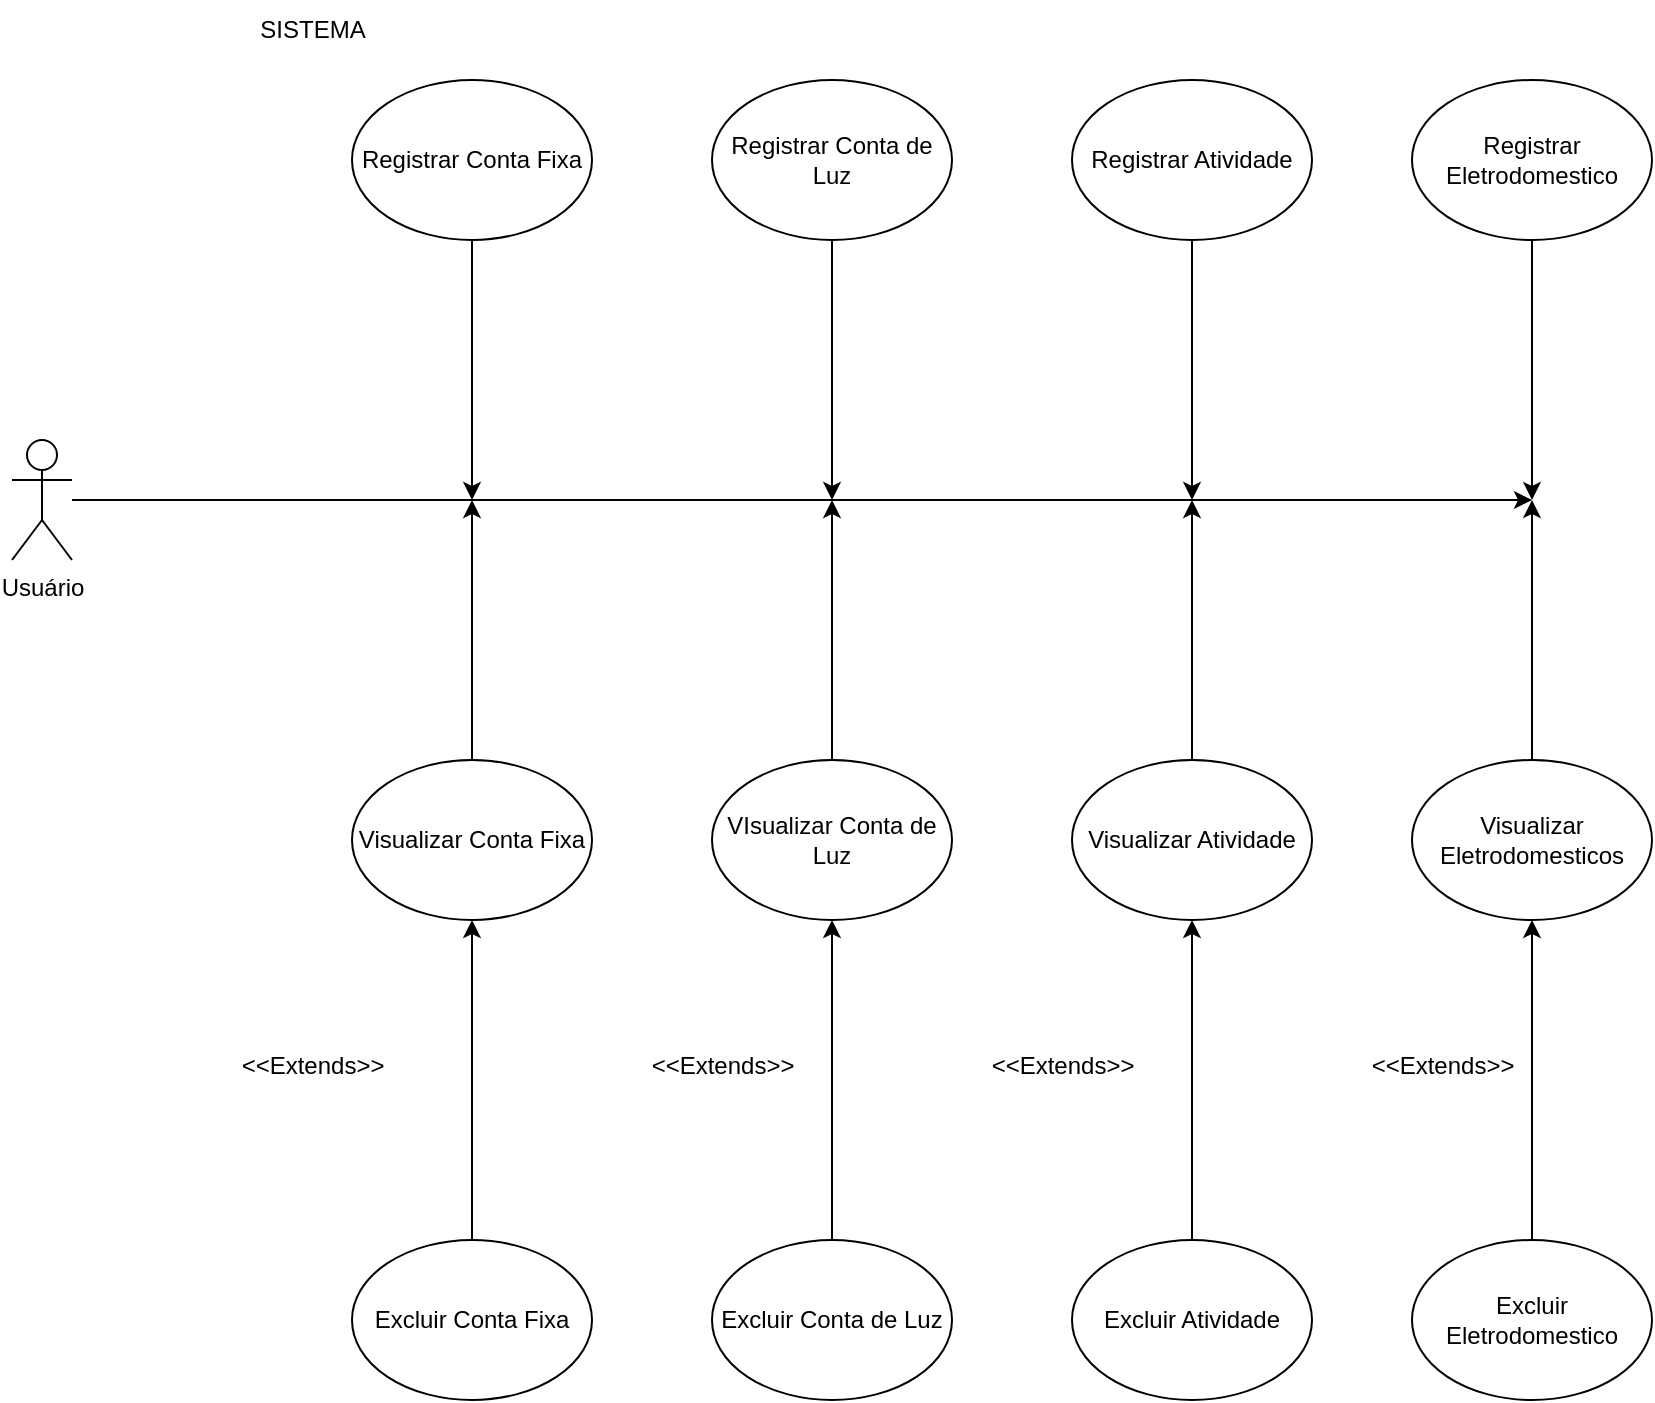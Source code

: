 <mxfile version="27.1.6">
  <diagram name="Página-1" id="IB4gVle37IoOwXzvRLLg">
    <mxGraphModel dx="1499" dy="877" grid="1" gridSize="10" guides="1" tooltips="1" connect="1" arrows="1" fold="1" page="1" pageScale="1" pageWidth="827" pageHeight="1169" math="0" shadow="0">
      <root>
        <mxCell id="0" />
        <mxCell id="1" parent="0" />
        <mxCell id="c109CTfIGcGdjj3_6lyX-13" style="edgeStyle=orthogonalEdgeStyle;rounded=0;orthogonalLoop=1;jettySize=auto;html=1;" edge="1" parent="1" source="c109CTfIGcGdjj3_6lyX-1">
          <mxGeometry relative="1" as="geometry">
            <mxPoint x="830" y="300" as="targetPoint" />
          </mxGeometry>
        </mxCell>
        <mxCell id="c109CTfIGcGdjj3_6lyX-1" value="Usuário" style="shape=umlActor;verticalLabelPosition=bottom;verticalAlign=top;html=1;labelBackgroundColor=none;" vertex="1" parent="1">
          <mxGeometry x="70" y="270" width="30" height="60" as="geometry" />
        </mxCell>
        <mxCell id="c109CTfIGcGdjj3_6lyX-15" style="edgeStyle=orthogonalEdgeStyle;rounded=0;orthogonalLoop=1;jettySize=auto;html=1;" edge="1" parent="1" source="c109CTfIGcGdjj3_6lyX-3">
          <mxGeometry relative="1" as="geometry">
            <mxPoint x="300" y="300" as="targetPoint" />
          </mxGeometry>
        </mxCell>
        <mxCell id="c109CTfIGcGdjj3_6lyX-3" value="Registrar Conta Fixa" style="ellipse;whiteSpace=wrap;html=1;" vertex="1" parent="1">
          <mxGeometry x="240" y="90" width="120" height="80" as="geometry" />
        </mxCell>
        <mxCell id="c109CTfIGcGdjj3_6lyX-4" value="SISTEMA" style="text;html=1;align=center;verticalAlign=middle;resizable=0;points=[];autosize=1;strokeColor=none;fillColor=none;labelBackgroundColor=none;" vertex="1" parent="1">
          <mxGeometry x="180" y="50" width="80" height="30" as="geometry" />
        </mxCell>
        <mxCell id="c109CTfIGcGdjj3_6lyX-18" style="edgeStyle=orthogonalEdgeStyle;rounded=0;orthogonalLoop=1;jettySize=auto;html=1;" edge="1" parent="1" source="c109CTfIGcGdjj3_6lyX-6">
          <mxGeometry relative="1" as="geometry">
            <mxPoint x="480" y="300" as="targetPoint" />
          </mxGeometry>
        </mxCell>
        <mxCell id="c109CTfIGcGdjj3_6lyX-6" value="Registrar Conta de Luz" style="ellipse;whiteSpace=wrap;html=1;" vertex="1" parent="1">
          <mxGeometry x="420" y="90" width="120" height="80" as="geometry" />
        </mxCell>
        <mxCell id="c109CTfIGcGdjj3_6lyX-19" style="edgeStyle=orthogonalEdgeStyle;rounded=0;orthogonalLoop=1;jettySize=auto;html=1;" edge="1" parent="1" source="c109CTfIGcGdjj3_6lyX-7">
          <mxGeometry relative="1" as="geometry">
            <mxPoint x="660" y="300" as="targetPoint" />
          </mxGeometry>
        </mxCell>
        <mxCell id="c109CTfIGcGdjj3_6lyX-7" value="Registrar Atividade" style="ellipse;whiteSpace=wrap;html=1;" vertex="1" parent="1">
          <mxGeometry x="600" y="90" width="120" height="80" as="geometry" />
        </mxCell>
        <mxCell id="c109CTfIGcGdjj3_6lyX-16" style="edgeStyle=orthogonalEdgeStyle;rounded=0;orthogonalLoop=1;jettySize=auto;html=1;" edge="1" parent="1" source="c109CTfIGcGdjj3_6lyX-8">
          <mxGeometry relative="1" as="geometry">
            <mxPoint x="300" y="300" as="targetPoint" />
          </mxGeometry>
        </mxCell>
        <mxCell id="c109CTfIGcGdjj3_6lyX-8" value="Visualizar Conta Fixa" style="ellipse;whiteSpace=wrap;html=1;" vertex="1" parent="1">
          <mxGeometry x="240" y="430" width="120" height="80" as="geometry" />
        </mxCell>
        <mxCell id="c109CTfIGcGdjj3_6lyX-17" style="edgeStyle=orthogonalEdgeStyle;rounded=0;orthogonalLoop=1;jettySize=auto;html=1;" edge="1" parent="1" source="c109CTfIGcGdjj3_6lyX-9">
          <mxGeometry relative="1" as="geometry">
            <mxPoint x="480" y="300" as="targetPoint" />
          </mxGeometry>
        </mxCell>
        <mxCell id="c109CTfIGcGdjj3_6lyX-9" value="VIsualizar Conta de Luz" style="ellipse;whiteSpace=wrap;html=1;" vertex="1" parent="1">
          <mxGeometry x="420" y="430" width="120" height="80" as="geometry" />
        </mxCell>
        <mxCell id="c109CTfIGcGdjj3_6lyX-20" style="edgeStyle=orthogonalEdgeStyle;rounded=0;orthogonalLoop=1;jettySize=auto;html=1;" edge="1" parent="1" source="c109CTfIGcGdjj3_6lyX-10">
          <mxGeometry relative="1" as="geometry">
            <mxPoint x="660" y="300" as="targetPoint" />
          </mxGeometry>
        </mxCell>
        <mxCell id="c109CTfIGcGdjj3_6lyX-10" value="Visualizar Atividade" style="ellipse;whiteSpace=wrap;html=1;" vertex="1" parent="1">
          <mxGeometry x="600" y="430" width="120" height="80" as="geometry" />
        </mxCell>
        <mxCell id="c109CTfIGcGdjj3_6lyX-22" style="edgeStyle=orthogonalEdgeStyle;rounded=0;orthogonalLoop=1;jettySize=auto;html=1;" edge="1" parent="1" source="c109CTfIGcGdjj3_6lyX-11">
          <mxGeometry relative="1" as="geometry">
            <mxPoint x="830" y="300" as="targetPoint" />
          </mxGeometry>
        </mxCell>
        <mxCell id="c109CTfIGcGdjj3_6lyX-11" value="Registrar Eletrodomestico" style="ellipse;whiteSpace=wrap;html=1;" vertex="1" parent="1">
          <mxGeometry x="770" y="90" width="120" height="80" as="geometry" />
        </mxCell>
        <mxCell id="c109CTfIGcGdjj3_6lyX-21" style="edgeStyle=orthogonalEdgeStyle;rounded=0;orthogonalLoop=1;jettySize=auto;html=1;" edge="1" parent="1" source="c109CTfIGcGdjj3_6lyX-12">
          <mxGeometry relative="1" as="geometry">
            <mxPoint x="830" y="300" as="targetPoint" />
          </mxGeometry>
        </mxCell>
        <mxCell id="c109CTfIGcGdjj3_6lyX-12" value="Visualizar Eletrodomesticos" style="ellipse;whiteSpace=wrap;html=1;" vertex="1" parent="1">
          <mxGeometry x="770" y="430" width="120" height="80" as="geometry" />
        </mxCell>
        <mxCell id="c109CTfIGcGdjj3_6lyX-27" style="edgeStyle=orthogonalEdgeStyle;rounded=0;orthogonalLoop=1;jettySize=auto;html=1;entryX=0.5;entryY=1;entryDx=0;entryDy=0;" edge="1" parent="1" source="c109CTfIGcGdjj3_6lyX-23" target="c109CTfIGcGdjj3_6lyX-8">
          <mxGeometry relative="1" as="geometry" />
        </mxCell>
        <mxCell id="c109CTfIGcGdjj3_6lyX-23" value="Excluir Conta Fixa" style="ellipse;whiteSpace=wrap;html=1;" vertex="1" parent="1">
          <mxGeometry x="240" y="670" width="120" height="80" as="geometry" />
        </mxCell>
        <mxCell id="c109CTfIGcGdjj3_6lyX-28" style="edgeStyle=orthogonalEdgeStyle;rounded=0;orthogonalLoop=1;jettySize=auto;html=1;entryX=0.5;entryY=1;entryDx=0;entryDy=0;" edge="1" parent="1" source="c109CTfIGcGdjj3_6lyX-24" target="c109CTfIGcGdjj3_6lyX-9">
          <mxGeometry relative="1" as="geometry" />
        </mxCell>
        <mxCell id="c109CTfIGcGdjj3_6lyX-24" value="Excluir Conta de Luz" style="ellipse;whiteSpace=wrap;html=1;" vertex="1" parent="1">
          <mxGeometry x="420" y="670" width="120" height="80" as="geometry" />
        </mxCell>
        <mxCell id="c109CTfIGcGdjj3_6lyX-29" style="edgeStyle=orthogonalEdgeStyle;rounded=0;orthogonalLoop=1;jettySize=auto;html=1;entryX=0.5;entryY=1;entryDx=0;entryDy=0;" edge="1" parent="1" source="c109CTfIGcGdjj3_6lyX-25" target="c109CTfIGcGdjj3_6lyX-10">
          <mxGeometry relative="1" as="geometry" />
        </mxCell>
        <mxCell id="c109CTfIGcGdjj3_6lyX-25" value="Excluir Atividade" style="ellipse;whiteSpace=wrap;html=1;" vertex="1" parent="1">
          <mxGeometry x="600" y="670" width="120" height="80" as="geometry" />
        </mxCell>
        <mxCell id="c109CTfIGcGdjj3_6lyX-30" style="edgeStyle=orthogonalEdgeStyle;rounded=0;orthogonalLoop=1;jettySize=auto;html=1;entryX=0.5;entryY=1;entryDx=0;entryDy=0;" edge="1" parent="1" source="c109CTfIGcGdjj3_6lyX-26" target="c109CTfIGcGdjj3_6lyX-12">
          <mxGeometry relative="1" as="geometry" />
        </mxCell>
        <mxCell id="c109CTfIGcGdjj3_6lyX-26" value="Excluir Eletrodomestico" style="ellipse;whiteSpace=wrap;html=1;" vertex="1" parent="1">
          <mxGeometry x="770" y="670" width="120" height="80" as="geometry" />
        </mxCell>
        <mxCell id="c109CTfIGcGdjj3_6lyX-31" value="&amp;lt;&amp;lt;Extends&amp;gt;&amp;gt;" style="text;html=1;align=center;verticalAlign=middle;resizable=0;points=[];autosize=1;strokeColor=none;fillColor=none;" vertex="1" parent="1">
          <mxGeometry x="175" y="568" width="90" height="30" as="geometry" />
        </mxCell>
        <mxCell id="c109CTfIGcGdjj3_6lyX-32" value="&amp;lt;&amp;lt;Extends&amp;gt;&amp;gt;" style="text;html=1;align=center;verticalAlign=middle;resizable=0;points=[];autosize=1;strokeColor=none;fillColor=none;" vertex="1" parent="1">
          <mxGeometry x="380" y="568" width="90" height="30" as="geometry" />
        </mxCell>
        <mxCell id="c109CTfIGcGdjj3_6lyX-33" value="&amp;lt;&amp;lt;Extends&amp;gt;&amp;gt;" style="text;html=1;align=center;verticalAlign=middle;resizable=0;points=[];autosize=1;strokeColor=none;fillColor=none;" vertex="1" parent="1">
          <mxGeometry x="550" y="568" width="90" height="30" as="geometry" />
        </mxCell>
        <mxCell id="c109CTfIGcGdjj3_6lyX-34" value="&amp;lt;&amp;lt;Extends&amp;gt;&amp;gt;" style="text;html=1;align=center;verticalAlign=middle;resizable=0;points=[];autosize=1;strokeColor=none;fillColor=none;" vertex="1" parent="1">
          <mxGeometry x="740" y="568" width="90" height="30" as="geometry" />
        </mxCell>
      </root>
    </mxGraphModel>
  </diagram>
</mxfile>
